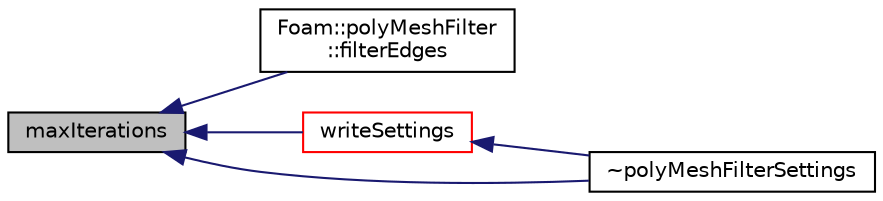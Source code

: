 digraph "maxIterations"
{
  bgcolor="transparent";
  edge [fontname="Helvetica",fontsize="10",labelfontname="Helvetica",labelfontsize="10"];
  node [fontname="Helvetica",fontsize="10",shape=record];
  rankdir="LR";
  Node1 [label="maxIterations",height=0.2,width=0.4,color="black", fillcolor="grey75", style="filled", fontcolor="black"];
  Node1 -> Node2 [dir="back",color="midnightblue",fontsize="10",style="solid",fontname="Helvetica"];
  Node2 [label="Foam::polyMeshFilter\l::filterEdges",height=0.2,width=0.4,color="black",URL="$a01923.html#ad478c9d800707f297552317d2f03cbce",tooltip="Filter edges only. "];
  Node1 -> Node3 [dir="back",color="midnightblue",fontsize="10",style="solid",fontname="Helvetica"];
  Node3 [label="writeSettings",height=0.2,width=0.4,color="red",URL="$a01924.html#abe3c585a1ab081cb386fb7c90e2bdb8c",tooltip="Write the settings to a stream. "];
  Node3 -> Node4 [dir="back",color="midnightblue",fontsize="10",style="solid",fontname="Helvetica"];
  Node4 [label="~polyMeshFilterSettings",height=0.2,width=0.4,color="black",URL="$a01924.html#a51a1ec4ef64bcb2965d7576891e64bbf",tooltip="Destructor. "];
  Node1 -> Node4 [dir="back",color="midnightblue",fontsize="10",style="solid",fontname="Helvetica"];
}
